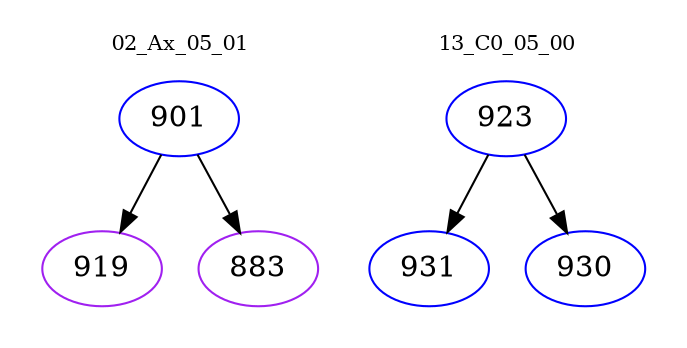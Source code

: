 digraph{
subgraph cluster_0 {
color = white
label = "02_Ax_05_01";
fontsize=10;
T0_901 [label="901", color="blue"]
T0_901 -> T0_919 [color="black"]
T0_919 [label="919", color="purple"]
T0_901 -> T0_883 [color="black"]
T0_883 [label="883", color="purple"]
}
subgraph cluster_1 {
color = white
label = "13_C0_05_00";
fontsize=10;
T1_923 [label="923", color="blue"]
T1_923 -> T1_931 [color="black"]
T1_931 [label="931", color="blue"]
T1_923 -> T1_930 [color="black"]
T1_930 [label="930", color="blue"]
}
}
